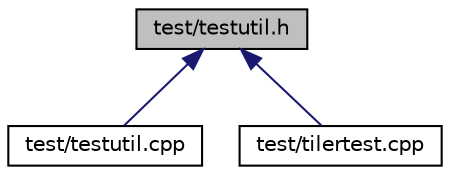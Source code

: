 digraph "test/testutil.h"
{
  edge [fontname="Helvetica",fontsize="10",labelfontname="Helvetica",labelfontsize="10"];
  node [fontname="Helvetica",fontsize="10",shape=record];
  Node5 [label="test/testutil.h",height=0.2,width=0.4,color="black", fillcolor="grey75", style="filled", fontcolor="black"];
  Node5 -> Node6 [dir="back",color="midnightblue",fontsize="10",style="solid",fontname="Helvetica"];
  Node6 [label="test/testutil.cpp",height=0.2,width=0.4,color="black", fillcolor="white", style="filled",URL="$testutil_8cpp.html"];
  Node5 -> Node7 [dir="back",color="midnightblue",fontsize="10",style="solid",fontname="Helvetica"];
  Node7 [label="test/tilertest.cpp",height=0.2,width=0.4,color="black", fillcolor="white", style="filled",URL="$tilertest_8cpp.html",tooltip="Main program for driving CppUnit tests. "];
}
